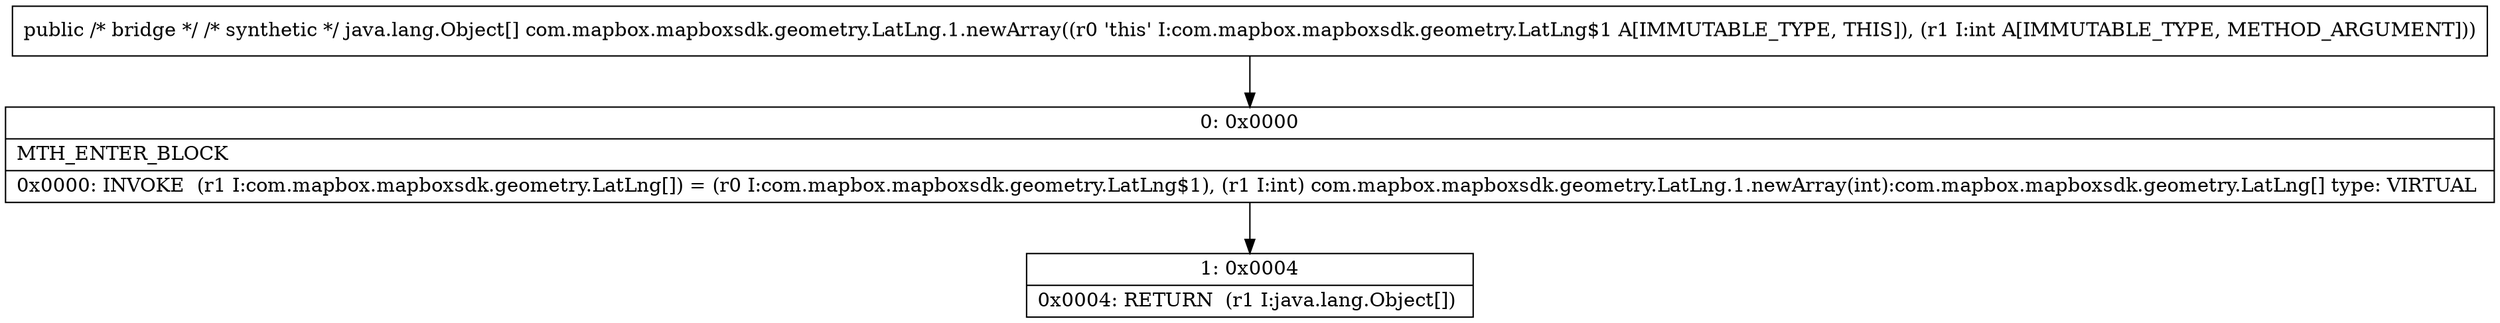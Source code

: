 digraph "CFG forcom.mapbox.mapboxsdk.geometry.LatLng.1.newArray(I)[Ljava\/lang\/Object;" {
Node_0 [shape=record,label="{0\:\ 0x0000|MTH_ENTER_BLOCK\l|0x0000: INVOKE  (r1 I:com.mapbox.mapboxsdk.geometry.LatLng[]) = (r0 I:com.mapbox.mapboxsdk.geometry.LatLng$1), (r1 I:int) com.mapbox.mapboxsdk.geometry.LatLng.1.newArray(int):com.mapbox.mapboxsdk.geometry.LatLng[] type: VIRTUAL \l}"];
Node_1 [shape=record,label="{1\:\ 0x0004|0x0004: RETURN  (r1 I:java.lang.Object[]) \l}"];
MethodNode[shape=record,label="{public \/* bridge *\/ \/* synthetic *\/ java.lang.Object[] com.mapbox.mapboxsdk.geometry.LatLng.1.newArray((r0 'this' I:com.mapbox.mapboxsdk.geometry.LatLng$1 A[IMMUTABLE_TYPE, THIS]), (r1 I:int A[IMMUTABLE_TYPE, METHOD_ARGUMENT])) }"];
MethodNode -> Node_0;
Node_0 -> Node_1;
}

